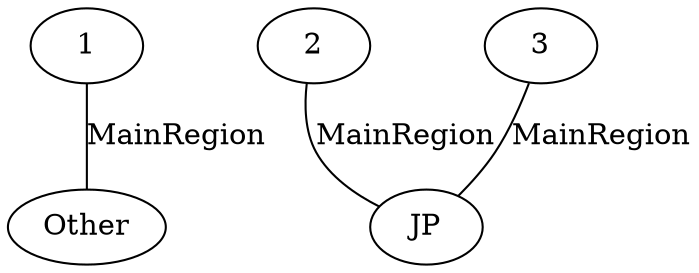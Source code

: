 
        graph "grafo" { 
        overlap = "scale"; 
        1 -- Other [label=MainRegion]
2 -- JP [label=MainRegion]
3 -- JP [label=MainRegion]
}
